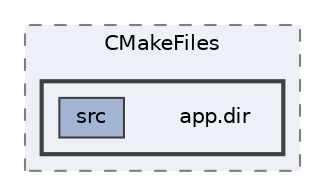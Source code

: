 digraph "build/CMakeFiles/app.dir"
{
 // LATEX_PDF_SIZE
  bgcolor="transparent";
  edge [fontname=Helvetica,fontsize=10,labelfontname=Helvetica,labelfontsize=10];
  node [fontname=Helvetica,fontsize=10,shape=box,height=0.2,width=0.4];
  compound=true
  subgraph clusterdir_63772b626f2709090f0bdca0f40827b4 {
    graph [ bgcolor="#edf0f7", pencolor="grey50", label="CMakeFiles", fontname=Helvetica,fontsize=10 style="filled,dashed", URL="dir_63772b626f2709090f0bdca0f40827b4.html",tooltip=""]
  subgraph clusterdir_b02ae3321e25fea60290a6c4bb44713a {
    graph [ bgcolor="#edf0f7", pencolor="grey25", label="", fontname=Helvetica,fontsize=10 style="filled,bold", URL="dir_b02ae3321e25fea60290a6c4bb44713a.html",tooltip=""]
    dir_b02ae3321e25fea60290a6c4bb44713a [shape=plaintext, label="app.dir"];
  dir_7de0b172922f3935c4f9658e130dee78 [label="src", fillcolor="#a2b4d6", color="grey25", style="filled", URL="dir_7de0b172922f3935c4f9658e130dee78.html",tooltip=""];
  }
  }
}
